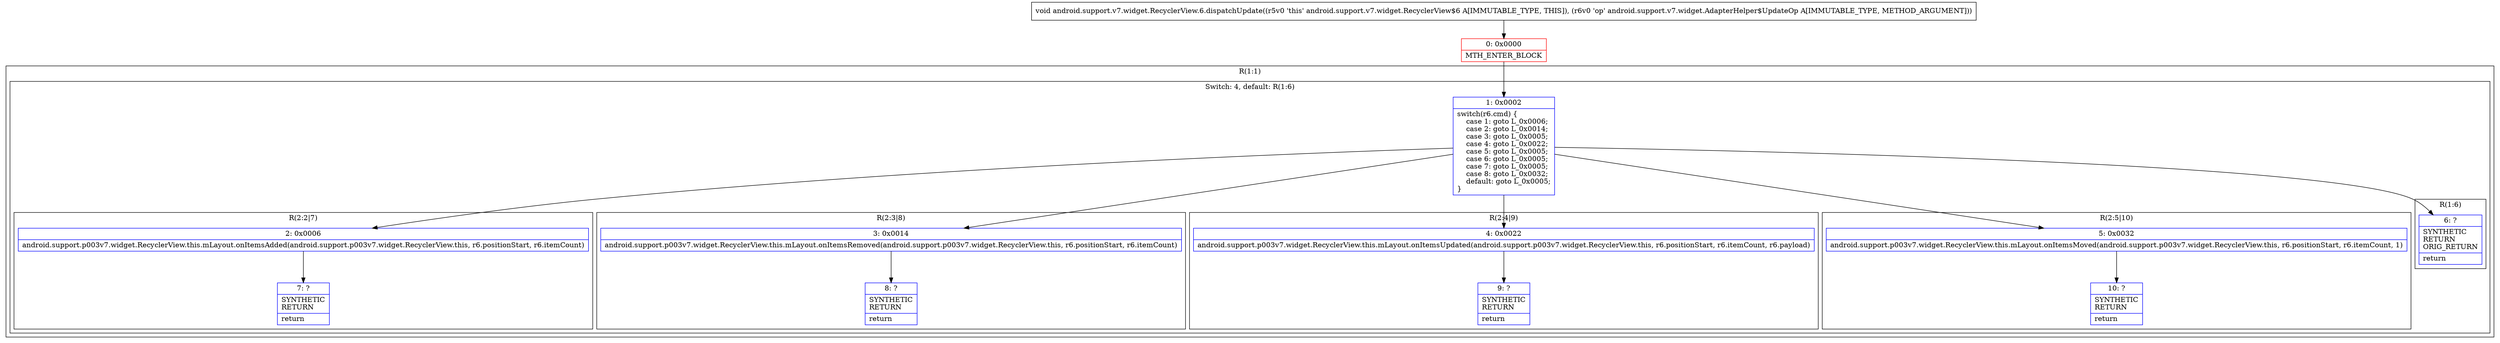digraph "CFG forandroid.support.v7.widget.RecyclerView.6.dispatchUpdate(Landroid\/support\/v7\/widget\/AdapterHelper$UpdateOp;)V" {
subgraph cluster_Region_1013312442 {
label = "R(1:1)";
node [shape=record,color=blue];
subgraph cluster_SwitchRegion_1171329221 {
label = "Switch: 4, default: R(1:6)";
node [shape=record,color=blue];
Node_1 [shape=record,label="{1\:\ 0x0002|switch(r6.cmd) \{\l    case 1: goto L_0x0006;\l    case 2: goto L_0x0014;\l    case 3: goto L_0x0005;\l    case 4: goto L_0x0022;\l    case 5: goto L_0x0005;\l    case 6: goto L_0x0005;\l    case 7: goto L_0x0005;\l    case 8: goto L_0x0032;\l    default: goto L_0x0005;\l\}\l}"];
subgraph cluster_Region_1189266392 {
label = "R(2:2|7)";
node [shape=record,color=blue];
Node_2 [shape=record,label="{2\:\ 0x0006|android.support.p003v7.widget.RecyclerView.this.mLayout.onItemsAdded(android.support.p003v7.widget.RecyclerView.this, r6.positionStart, r6.itemCount)\l}"];
Node_7 [shape=record,label="{7\:\ ?|SYNTHETIC\lRETURN\l|return\l}"];
}
subgraph cluster_Region_1816277757 {
label = "R(2:3|8)";
node [shape=record,color=blue];
Node_3 [shape=record,label="{3\:\ 0x0014|android.support.p003v7.widget.RecyclerView.this.mLayout.onItemsRemoved(android.support.p003v7.widget.RecyclerView.this, r6.positionStart, r6.itemCount)\l}"];
Node_8 [shape=record,label="{8\:\ ?|SYNTHETIC\lRETURN\l|return\l}"];
}
subgraph cluster_Region_2145987828 {
label = "R(2:4|9)";
node [shape=record,color=blue];
Node_4 [shape=record,label="{4\:\ 0x0022|android.support.p003v7.widget.RecyclerView.this.mLayout.onItemsUpdated(android.support.p003v7.widget.RecyclerView.this, r6.positionStart, r6.itemCount, r6.payload)\l}"];
Node_9 [shape=record,label="{9\:\ ?|SYNTHETIC\lRETURN\l|return\l}"];
}
subgraph cluster_Region_854805748 {
label = "R(2:5|10)";
node [shape=record,color=blue];
Node_5 [shape=record,label="{5\:\ 0x0032|android.support.p003v7.widget.RecyclerView.this.mLayout.onItemsMoved(android.support.p003v7.widget.RecyclerView.this, r6.positionStart, r6.itemCount, 1)\l}"];
Node_10 [shape=record,label="{10\:\ ?|SYNTHETIC\lRETURN\l|return\l}"];
}
subgraph cluster_Region_1650439537 {
label = "R(1:6)";
node [shape=record,color=blue];
Node_6 [shape=record,label="{6\:\ ?|SYNTHETIC\lRETURN\lORIG_RETURN\l|return\l}"];
}
}
}
Node_0 [shape=record,color=red,label="{0\:\ 0x0000|MTH_ENTER_BLOCK\l}"];
MethodNode[shape=record,label="{void android.support.v7.widget.RecyclerView.6.dispatchUpdate((r5v0 'this' android.support.v7.widget.RecyclerView$6 A[IMMUTABLE_TYPE, THIS]), (r6v0 'op' android.support.v7.widget.AdapterHelper$UpdateOp A[IMMUTABLE_TYPE, METHOD_ARGUMENT])) }"];
MethodNode -> Node_0;
Node_1 -> Node_2;
Node_1 -> Node_3;
Node_1 -> Node_4;
Node_1 -> Node_5;
Node_1 -> Node_6;
Node_2 -> Node_7;
Node_3 -> Node_8;
Node_4 -> Node_9;
Node_5 -> Node_10;
Node_0 -> Node_1;
}

